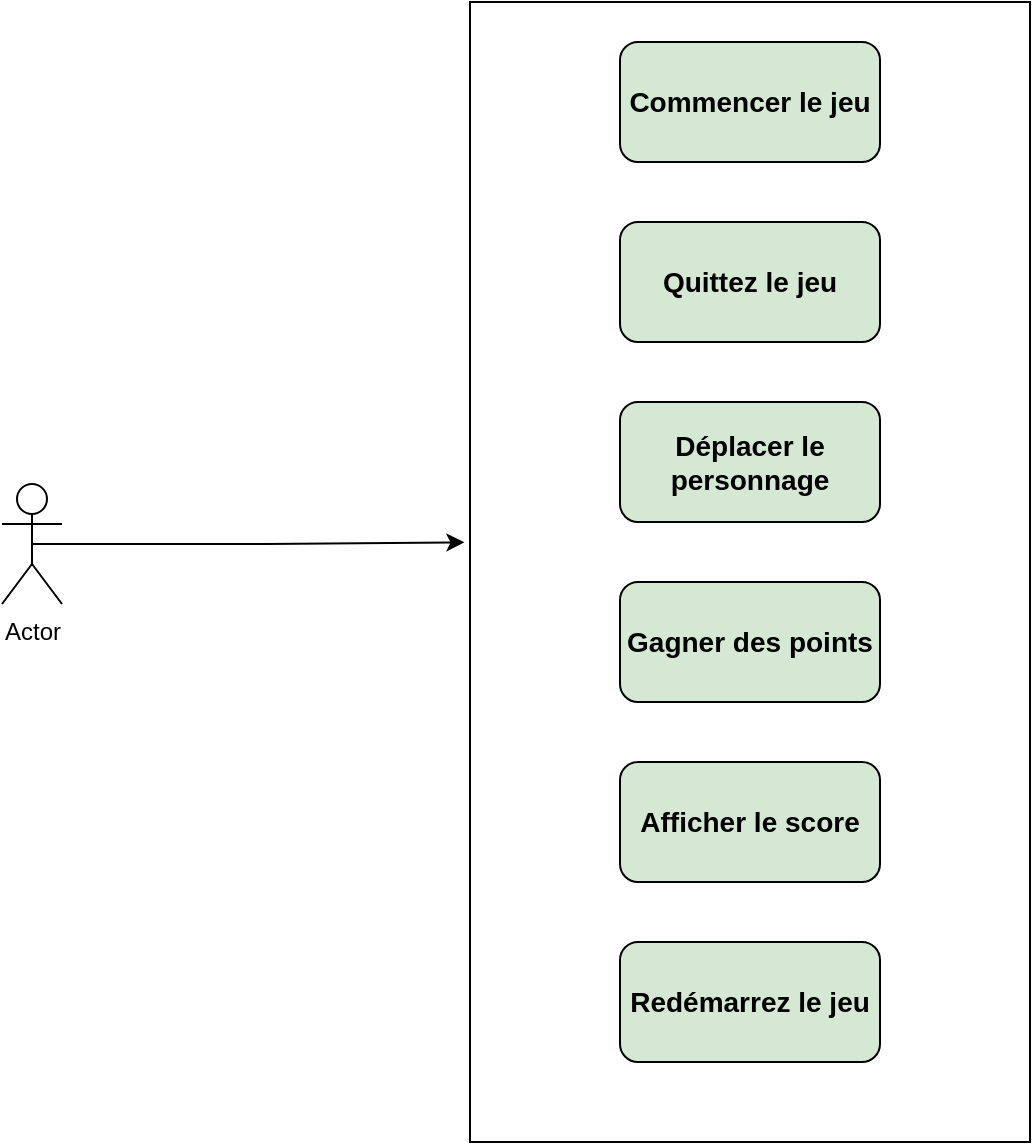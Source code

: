 <mxfile version="24.4.0" type="device">
  <diagram id="u3HEmbyoLWrBkUlyNjNU" name="Page-1">
    <mxGraphModel dx="1034" dy="446" grid="1" gridSize="10" guides="1" tooltips="1" connect="1" arrows="1" fold="1" page="1" pageScale="1" pageWidth="827" pageHeight="1169" math="0" shadow="0">
      <root>
        <mxCell id="0" />
        <mxCell id="1" parent="0" />
        <mxCell id="WMbjbyXwP4fBcu2IAF67-1" value="&lt;b&gt;&lt;font style=&quot;font-size: 14px;&quot;&gt;Commencer le jeu&lt;/font&gt;&lt;/b&gt;" style="rounded=1;whiteSpace=wrap;html=1;fillColor=#D5E8D4;" vertex="1" parent="1">
          <mxGeometry x="349" y="40" width="130" height="60" as="geometry" />
        </mxCell>
        <mxCell id="WMbjbyXwP4fBcu2IAF67-2" value="&lt;span style=&quot;font-size: 14px;&quot;&gt;&lt;b&gt;Quittez le jeu&lt;/b&gt;&lt;/span&gt;" style="rounded=1;whiteSpace=wrap;html=1;fillColor=#D5E8D4;" vertex="1" parent="1">
          <mxGeometry x="349" y="130" width="130" height="60" as="geometry" />
        </mxCell>
        <mxCell id="WMbjbyXwP4fBcu2IAF67-3" value="&lt;span style=&quot;font-size: 14px;&quot;&gt;&lt;b&gt;Déplacer le personnage&lt;/b&gt;&lt;/span&gt;" style="rounded=1;whiteSpace=wrap;html=1;fillColor=#D5E8D4;" vertex="1" parent="1">
          <mxGeometry x="349" y="220" width="130" height="60" as="geometry" />
        </mxCell>
        <mxCell id="WMbjbyXwP4fBcu2IAF67-4" value="&lt;span style=&quot;font-size: 14px;&quot;&gt;&lt;b&gt;Gagner des points&lt;/b&gt;&lt;/span&gt;" style="rounded=1;whiteSpace=wrap;html=1;fillColor=#D5E8D4;" vertex="1" parent="1">
          <mxGeometry x="349" y="310" width="130" height="60" as="geometry" />
        </mxCell>
        <mxCell id="WMbjbyXwP4fBcu2IAF67-5" value="&lt;span style=&quot;font-size: 14px;&quot;&gt;&lt;b&gt;Afficher le score&lt;/b&gt;&lt;/span&gt;" style="rounded=1;whiteSpace=wrap;html=1;fillColor=#D5E8D4;" vertex="1" parent="1">
          <mxGeometry x="349" y="400" width="130" height="60" as="geometry" />
        </mxCell>
        <mxCell id="WMbjbyXwP4fBcu2IAF67-6" value="&lt;span style=&quot;font-size: 14px;&quot;&gt;&lt;b&gt;Redémarrez le jeu&lt;/b&gt;&lt;/span&gt;" style="rounded=1;whiteSpace=wrap;html=1;fillColor=#D5E8D4;" vertex="1" parent="1">
          <mxGeometry x="349" y="490" width="130" height="60" as="geometry" />
        </mxCell>
        <mxCell id="WMbjbyXwP4fBcu2IAF67-7" value="" style="rounded=0;whiteSpace=wrap;html=1;fillColor=none;" vertex="1" parent="1">
          <mxGeometry x="274" y="20" width="280" height="570" as="geometry" />
        </mxCell>
        <mxCell id="WMbjbyXwP4fBcu2IAF67-8" value="Actor" style="shape=umlActor;verticalLabelPosition=bottom;verticalAlign=top;html=1;outlineConnect=0;" vertex="1" parent="1">
          <mxGeometry x="40" y="261" width="30" height="60" as="geometry" />
        </mxCell>
        <mxCell id="WMbjbyXwP4fBcu2IAF67-12" style="edgeStyle=orthogonalEdgeStyle;rounded=0;orthogonalLoop=1;jettySize=auto;html=1;exitX=0.5;exitY=0.5;exitDx=0;exitDy=0;exitPerimeter=0;entryX=-0.01;entryY=0.474;entryDx=0;entryDy=0;entryPerimeter=0;" edge="1" parent="1" source="WMbjbyXwP4fBcu2IAF67-8" target="WMbjbyXwP4fBcu2IAF67-7">
          <mxGeometry relative="1" as="geometry" />
        </mxCell>
      </root>
    </mxGraphModel>
  </diagram>
</mxfile>
